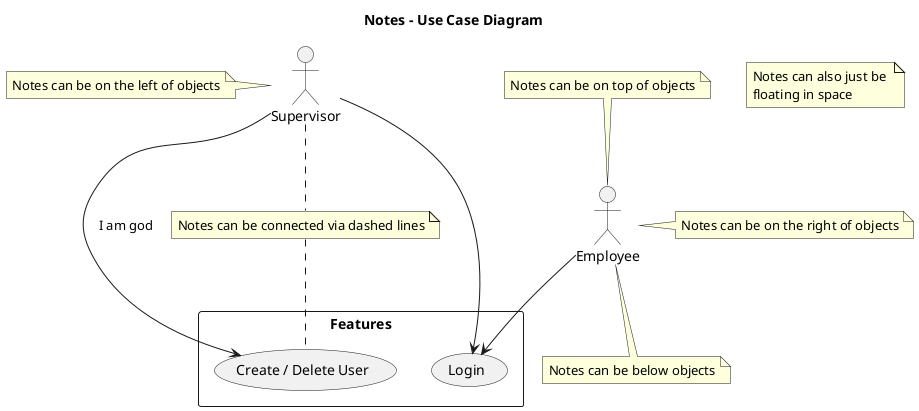 @startuml Notes_in_Use_Case

title Notes - Use Case Diagram

rectangle Features {
    (Login)
    (Create / Delete User) as CDU
}

:Employee: 
':Client:
:Supervisor:

Employee --> (Login)
Supervisor --> (Login)
'Client ..> (Login) : NO!!!!
Supervisor ---> CDU: I am god

note left of (Supervisor)
  Notes can be on the left of objects
end note

note top of (Employee)
  Notes can be on top of objects
end note

note bottom of (Employee)
  Notes can be below objects
end note

note right of (Employee)
  Notes can be on the right of objects
end note

note as N1
  Notes can also just be 
  floating in space
end note

note "Notes can be connected via dashed lines" as N2
(Supervisor) .. N2
N2 .. (CDU)

@enduml